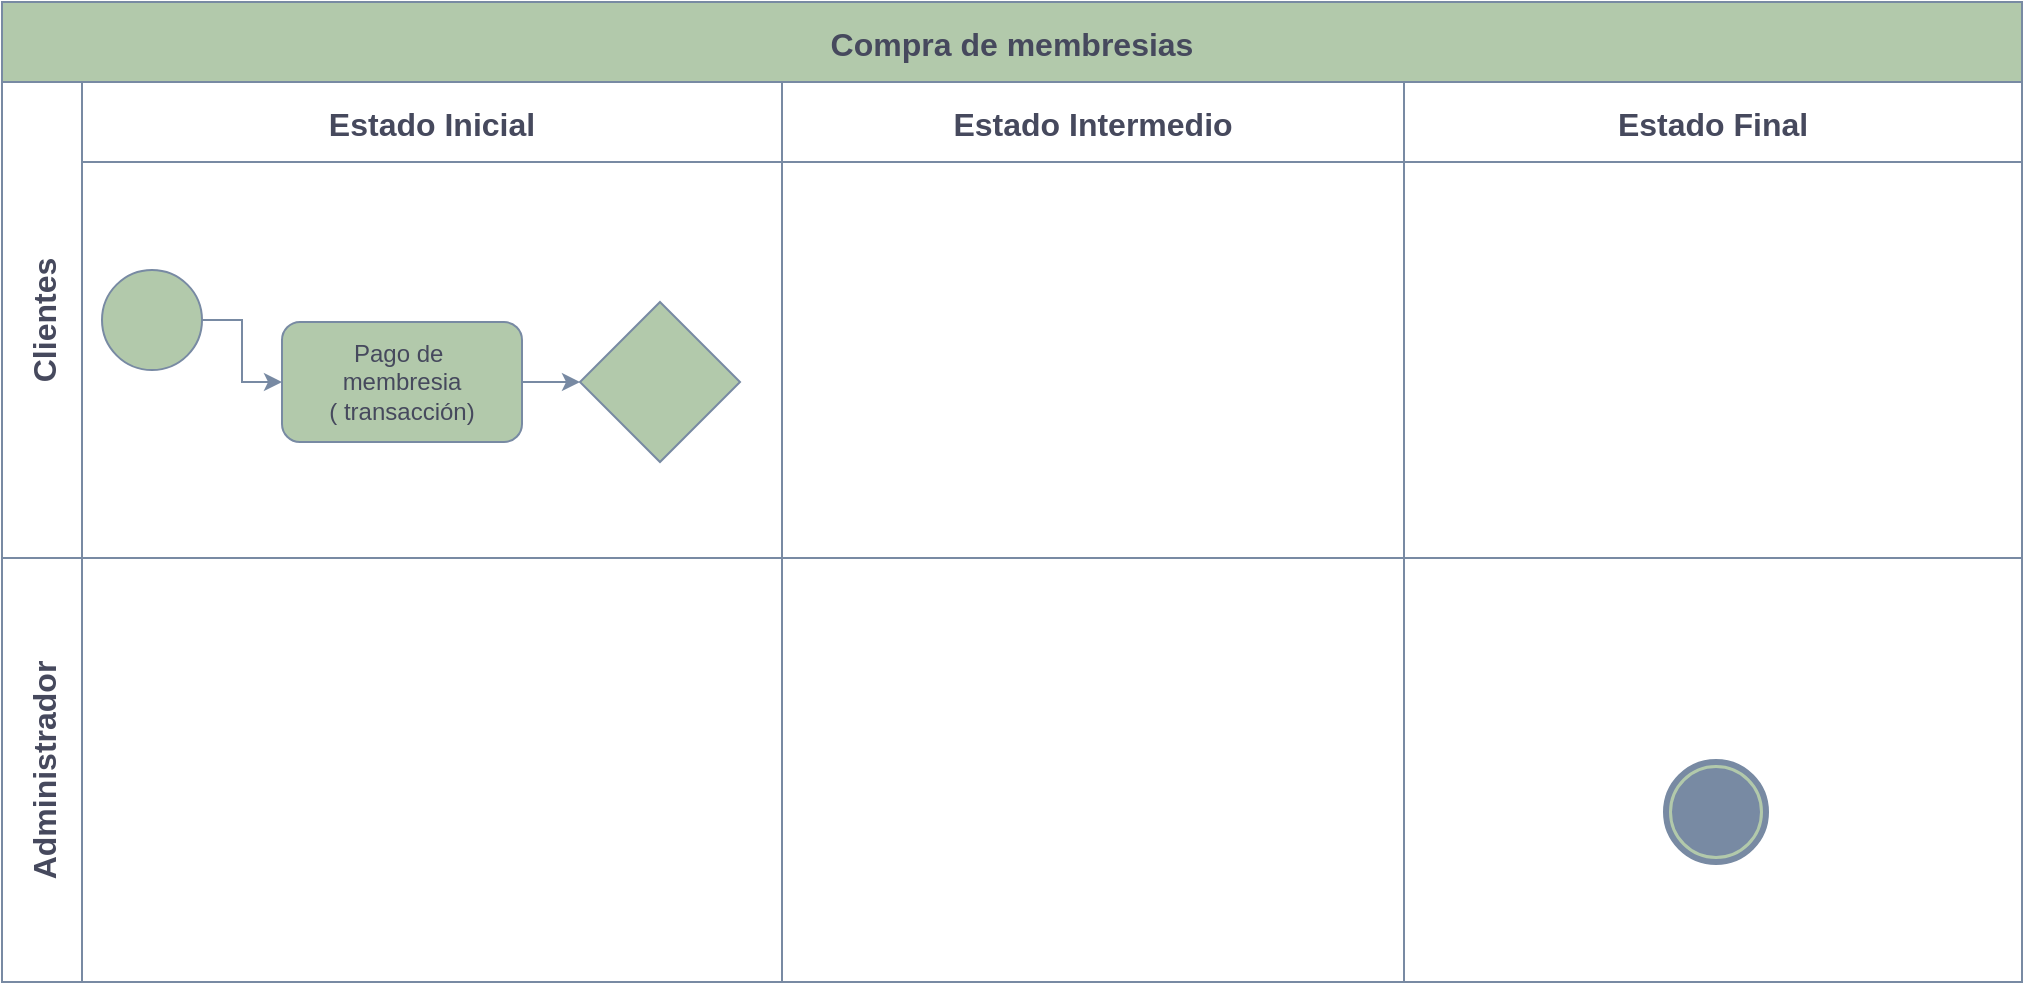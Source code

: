 <mxfile version="24.7.6">
  <diagram name="Página-1" id="pv0vloq2cyWv5A5IfYAc">
    <mxGraphModel dx="1050" dy="557" grid="1" gridSize="10" guides="1" tooltips="1" connect="1" arrows="1" fold="1" page="1" pageScale="1" pageWidth="827" pageHeight="1169" math="0" shadow="0">
      <root>
        <mxCell id="0" />
        <mxCell id="1" parent="0" />
        <mxCell id="qc6lLIj_gBJwGy9F5kMM-2" value="Compra de membresias" style="shape=table;childLayout=tableLayout;startSize=40;collapsible=0;recursiveResize=0;expand=0;fontSize=16;fontStyle=1;labelBackgroundColor=none;fillColor=#B2C9AB;strokeColor=#788AA3;fontColor=#46495D;" vertex="1" parent="1">
          <mxGeometry x="20" y="10" width="1010" height="490" as="geometry" />
        </mxCell>
        <mxCell id="qc6lLIj_gBJwGy9F5kMM-3" value="Clientes" style="shape=tableRow;horizontal=0;swimlaneHead=0;swimlaneBody=0;top=0;left=0;bottom=0;right=0;dropTarget=0;fontStyle=1;fillColor=none;points=[[0,0.5],[1,0.5]];portConstraint=eastwest;startSize=40;collapsible=0;recursiveResize=0;expand=0;fontSize=16;labelBackgroundColor=none;strokeColor=#788AA3;fontColor=#46495D;" vertex="1" parent="qc6lLIj_gBJwGy9F5kMM-2">
          <mxGeometry y="40" width="1010" height="238" as="geometry" />
        </mxCell>
        <mxCell id="qc6lLIj_gBJwGy9F5kMM-4" value="Estado Inicial" style="swimlane;swimlaneHead=0;swimlaneBody=0;fontStyle=1;connectable=0;fillColor=none;startSize=40;collapsible=0;recursiveResize=0;expand=0;fontSize=16;labelBackgroundColor=none;strokeColor=#788AA3;fontColor=#46495D;" vertex="1" parent="qc6lLIj_gBJwGy9F5kMM-3">
          <mxGeometry x="40" width="350" height="238" as="geometry">
            <mxRectangle width="350" height="238" as="alternateBounds" />
          </mxGeometry>
        </mxCell>
        <mxCell id="qc6lLIj_gBJwGy9F5kMM-21" value="" style="edgeStyle=orthogonalEdgeStyle;rounded=0;orthogonalLoop=1;jettySize=auto;html=1;strokeColor=#788AA3;fontColor=#46495D;fillColor=#B2C9AB;" edge="1" parent="qc6lLIj_gBJwGy9F5kMM-4" source="qc6lLIj_gBJwGy9F5kMM-15" target="qc6lLIj_gBJwGy9F5kMM-18">
          <mxGeometry relative="1" as="geometry" />
        </mxCell>
        <mxCell id="qc6lLIj_gBJwGy9F5kMM-15" value="" style="points=[[0.145,0.145,0],[0.5,0,0],[0.855,0.145,0],[1,0.5,0],[0.855,0.855,0],[0.5,1,0],[0.145,0.855,0],[0,0.5,0]];shape=mxgraph.bpmn.event;html=1;verticalLabelPosition=bottom;labelBackgroundColor=#ffffff;verticalAlign=top;align=center;perimeter=ellipsePerimeter;outlineConnect=0;aspect=fixed;outline=standard;symbol=general;strokeColor=#788AA3;fontColor=#46495D;fillColor=#B2C9AB;" vertex="1" parent="qc6lLIj_gBJwGy9F5kMM-4">
          <mxGeometry x="10" y="94" width="50" height="50" as="geometry" />
        </mxCell>
        <mxCell id="qc6lLIj_gBJwGy9F5kMM-20" value="" style="edgeStyle=orthogonalEdgeStyle;rounded=0;orthogonalLoop=1;jettySize=auto;html=1;strokeColor=#788AA3;fontColor=#46495D;fillColor=#B2C9AB;" edge="1" parent="qc6lLIj_gBJwGy9F5kMM-4" source="qc6lLIj_gBJwGy9F5kMM-18" target="qc6lLIj_gBJwGy9F5kMM-19">
          <mxGeometry relative="1" as="geometry" />
        </mxCell>
        <mxCell id="qc6lLIj_gBJwGy9F5kMM-18" value="Pago de&amp;nbsp;&lt;div&gt;membresia&lt;/div&gt;&lt;div&gt;( transacción)&lt;/div&gt;" style="rounded=1;whiteSpace=wrap;html=1;strokeColor=#788AA3;fontColor=#46495D;fillColor=#B2C9AB;" vertex="1" parent="qc6lLIj_gBJwGy9F5kMM-4">
          <mxGeometry x="100" y="120" width="120" height="60" as="geometry" />
        </mxCell>
        <mxCell id="qc6lLIj_gBJwGy9F5kMM-19" value="" style="rhombus;whiteSpace=wrap;html=1;strokeColor=#788AA3;fontColor=#46495D;fillColor=#B2C9AB;" vertex="1" parent="qc6lLIj_gBJwGy9F5kMM-4">
          <mxGeometry x="249" y="110" width="80" height="80" as="geometry" />
        </mxCell>
        <mxCell id="qc6lLIj_gBJwGy9F5kMM-5" value="Estado Intermedio" style="swimlane;swimlaneHead=0;swimlaneBody=0;fontStyle=1;connectable=0;fillColor=none;startSize=40;collapsible=0;recursiveResize=0;expand=0;fontSize=16;labelBackgroundColor=none;strokeColor=#788AA3;fontColor=#46495D;" vertex="1" parent="qc6lLIj_gBJwGy9F5kMM-3">
          <mxGeometry x="390" width="311" height="238" as="geometry">
            <mxRectangle width="311" height="238" as="alternateBounds" />
          </mxGeometry>
        </mxCell>
        <mxCell id="qc6lLIj_gBJwGy9F5kMM-6" value="Estado Final" style="swimlane;swimlaneHead=0;swimlaneBody=0;fontStyle=1;connectable=0;fillColor=none;startSize=40;collapsible=0;recursiveResize=0;expand=0;fontSize=16;labelBackgroundColor=none;strokeColor=#788AA3;fontColor=#46495D;" vertex="1" parent="qc6lLIj_gBJwGy9F5kMM-3">
          <mxGeometry x="701" width="309" height="238" as="geometry">
            <mxRectangle width="309" height="238" as="alternateBounds" />
          </mxGeometry>
        </mxCell>
        <mxCell id="qc6lLIj_gBJwGy9F5kMM-7" value="Administrador" style="shape=tableRow;horizontal=0;swimlaneHead=0;swimlaneBody=0;top=0;left=0;bottom=0;right=0;dropTarget=0;fontStyle=1;fillColor=none;points=[[0,0.5],[1,0.5]];portConstraint=eastwest;startSize=40;collapsible=0;recursiveResize=0;expand=0;fontSize=16;labelBackgroundColor=none;strokeColor=#788AA3;fontColor=#46495D;" vertex="1" parent="qc6lLIj_gBJwGy9F5kMM-2">
          <mxGeometry y="278" width="1010" height="212" as="geometry" />
        </mxCell>
        <mxCell id="qc6lLIj_gBJwGy9F5kMM-8" value="" style="swimlane;swimlaneHead=0;swimlaneBody=0;fontStyle=1;connectable=0;fillColor=none;startSize=0;collapsible=0;recursiveResize=0;expand=0;fontSize=16;labelBackgroundColor=none;strokeColor=#788AA3;fontColor=#46495D;" vertex="1" parent="qc6lLIj_gBJwGy9F5kMM-7">
          <mxGeometry x="40" width="350" height="212" as="geometry">
            <mxRectangle width="350" height="212" as="alternateBounds" />
          </mxGeometry>
        </mxCell>
        <mxCell id="qc6lLIj_gBJwGy9F5kMM-9" value="" style="swimlane;swimlaneHead=0;swimlaneBody=0;fontStyle=1;connectable=0;fillColor=none;startSize=0;collapsible=0;recursiveResize=0;expand=0;fontSize=16;labelBackgroundColor=none;strokeColor=#788AA3;fontColor=#46495D;" vertex="1" parent="qc6lLIj_gBJwGy9F5kMM-7">
          <mxGeometry x="390" width="311" height="212" as="geometry">
            <mxRectangle width="311" height="212" as="alternateBounds" />
          </mxGeometry>
        </mxCell>
        <mxCell id="qc6lLIj_gBJwGy9F5kMM-10" value="" style="swimlane;swimlaneHead=0;swimlaneBody=0;fontStyle=1;connectable=0;fillColor=none;startSize=0;collapsible=0;recursiveResize=0;expand=0;fontSize=16;labelBackgroundColor=none;strokeColor=#788AA3;fontColor=#46495D;" vertex="1" parent="qc6lLIj_gBJwGy9F5kMM-7">
          <mxGeometry x="701" width="309" height="212" as="geometry">
            <mxRectangle width="309" height="212" as="alternateBounds" />
          </mxGeometry>
        </mxCell>
        <mxCell id="qc6lLIj_gBJwGy9F5kMM-17" value="" style="points=[[0.145,0.145,0],[0.5,0,0],[0.855,0.145,0],[1,0.5,0],[0.855,0.855,0],[0.5,1,0],[0.145,0.855,0],[0,0.5,0]];shape=mxgraph.bpmn.event;html=1;verticalLabelPosition=bottom;labelBackgroundColor=#ffffff;verticalAlign=top;align=center;perimeter=ellipsePerimeter;outlineConnect=0;aspect=fixed;outline=end;symbol=terminate;strokeColor=#788AA3;fontColor=#46495D;fillColor=#B2C9AB;" vertex="1" parent="qc6lLIj_gBJwGy9F5kMM-10">
          <mxGeometry x="131" y="102" width="50" height="50" as="geometry" />
        </mxCell>
      </root>
    </mxGraphModel>
  </diagram>
</mxfile>
